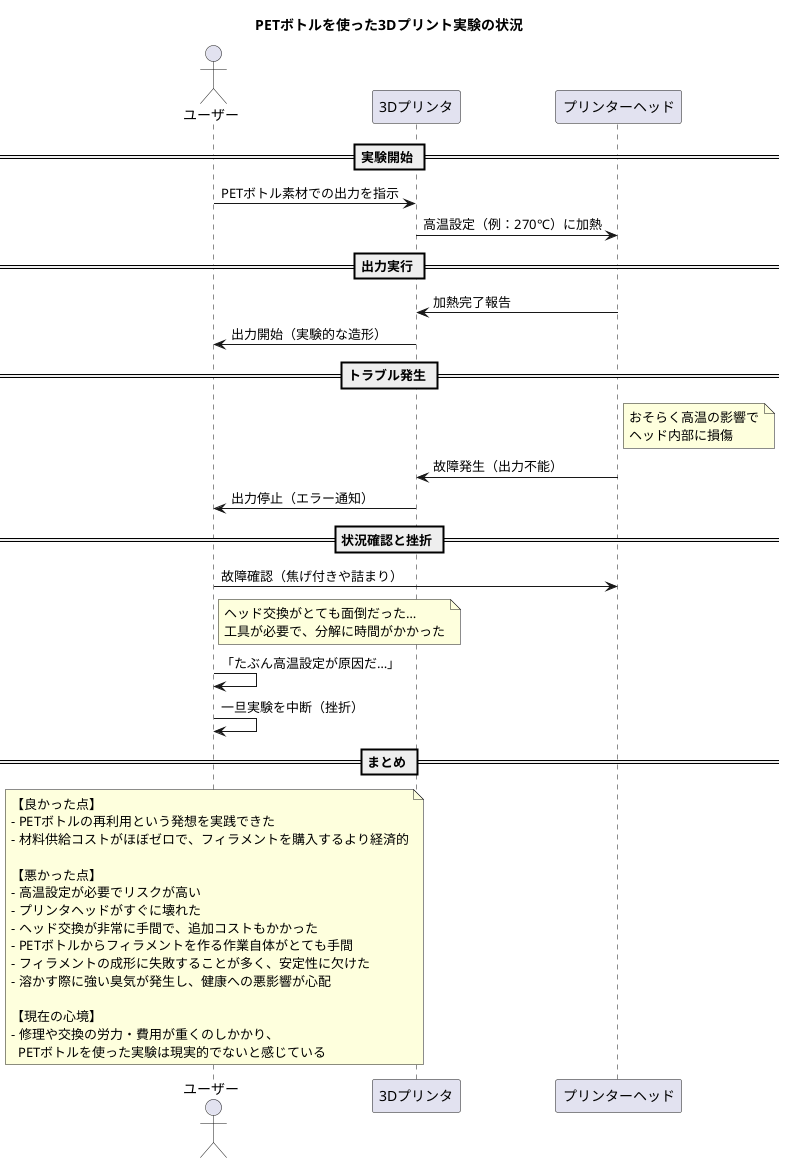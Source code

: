 @startuml
title PETボトルを使った3Dプリント実験の状況

actor User as "ユーザー"
@startuml
title PETボトルを使った3Dプリント実験の状況

actor User as "ユーザー"
participant "3Dプリンタ" as Printer
participant "プリンターヘッド" as Head

== 実験開始 ==
User -> Printer : PETボトル素材での出力を指示
Printer -> Head : 高温設定（例：270℃）に加熱

== 出力実行 ==
Head -> Printer : 加熱完了報告
Printer -> User : 出力開始（実験的な造形）

== トラブル発生 ==
note right of Head
 おそらく高温の影響で
 ヘッド内部に損傷
end note
Head -> Printer : 故障発生（出力不能）
Printer -> User : 出力停止（エラー通知）

== 状況確認と挫折 ==
User -> Head : 故障確認（焦げ付きや詰まり）
note right of User
 ヘッド交換がとても面倒だった…
 工具が必要で、分解に時間がかかった
end note
User -> User : 「たぶん高温設定が原因だ…」
User -> User : 一旦実験を中断（挫折）

== まとめ ==
note over User
【良かった点】
- PETボトルの再利用という発想を実践できた
- 材料供給コストがほぼゼロで、フィラメントを購入するより経済的

【悪かった点】
- 高温設定が必要でリスクが高い
- プリンタヘッドがすぐに壊れた
- ヘッド交換が非常に手間で、追加コストもかかった
- PETボトルからフィラメントを作る作業自体がとても手間
- フィラメントの成形に失敗することが多く、安定性に欠けた
- 溶かす際に強い臭気が発生し、健康への悪影響が心配

【現在の心境】
- 修理や交換の労力・費用が重くのしかかり、
  PETボトルを使った実験は現実的でないと感じている
end note

@enduml